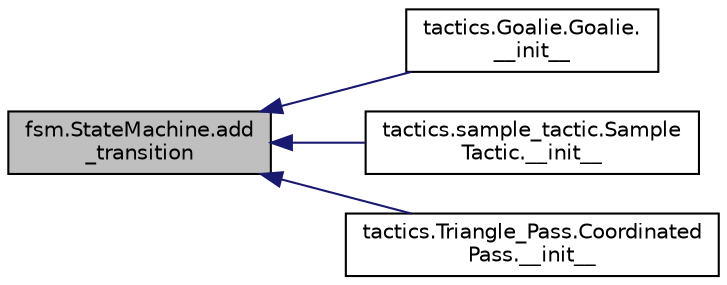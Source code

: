 digraph "fsm.StateMachine.add_transition"
{
 // INTERACTIVE_SVG=YES
  edge [fontname="Helvetica",fontsize="10",labelfontname="Helvetica",labelfontsize="10"];
  node [fontname="Helvetica",fontsize="10",shape=record];
  rankdir="LR";
  Node1 [label="fsm.StateMachine.add\l_transition",height=0.2,width=0.4,color="black", fillcolor="grey75", style="filled", fontcolor="black"];
  Node1 -> Node2 [dir="back",color="midnightblue",fontsize="10",style="solid",fontname="Helvetica"];
  Node2 [label="tactics.Goalie.Goalie.\l__init__",height=0.2,width=0.4,color="black", fillcolor="white", style="filled",URL="$dd/d7c/classtactics_1_1_goalie_1_1_goalie.html#a4704ed249b4df6692e6c63f5621f2649"];
  Node1 -> Node3 [dir="back",color="midnightblue",fontsize="10",style="solid",fontname="Helvetica"];
  Node3 [label="tactics.sample_tactic.Sample\lTactic.__init__",height=0.2,width=0.4,color="black", fillcolor="white", style="filled",URL="$d0/dad/classtactics_1_1sample__tactic_1_1_sample_tactic.html#a1d1a1aaf99f8d690781af78c9de5a460",tooltip="Init method for SampleTactic. "];
  Node1 -> Node4 [dir="back",color="midnightblue",fontsize="10",style="solid",fontname="Helvetica"];
  Node4 [label="tactics.Triangle_Pass.Coordinated\lPass.__init__",height=0.2,width=0.4,color="black", fillcolor="white", style="filled",URL="$d1/da3/classtactics_1_1_triangle___pass_1_1_coordinated_pass.html#a4fe6c4ea042657302c9cbafa14a81796",tooltip="Init method for CoordinatedPass. "];
}
